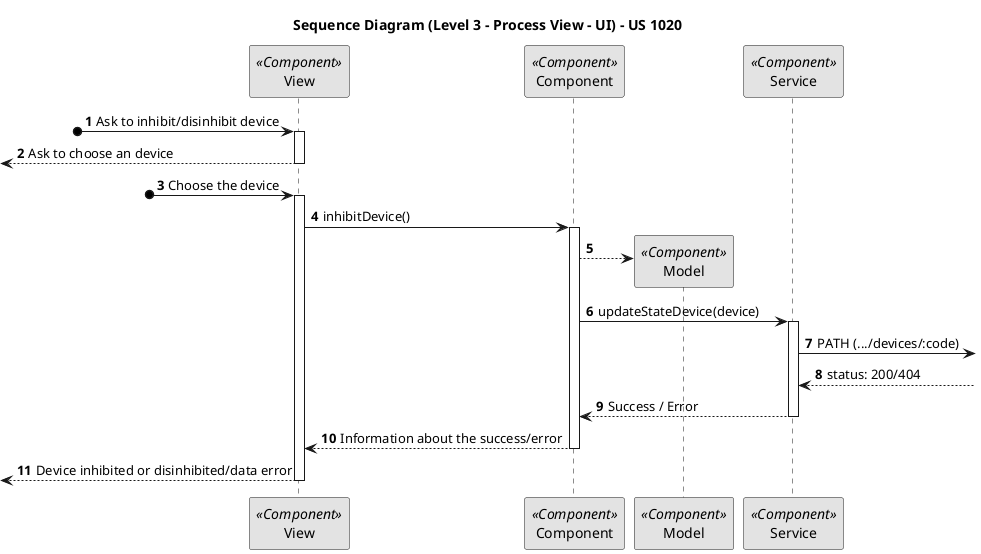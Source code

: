 @startuml
skinparam monochrome true
skinparam packageStyle rectangle
skinparam shadowing false

title Sequence Diagram (Level 3 - Process View - UI) - US 1020
autonumber

participant "View" as View <<Component>>
participant "Component" as Component <<Component>>
participant "Model" as Model <<Component>>
participant "Service" as Service <<Component>>

?o-> View : Ask to inhibit/disinhibit device
activate View
<-- View : Ask to choose an device
deactivate View

?o-> View : Choose the device
activate View
    View -> Component : inhibitDevice()
    activate Component
        Component --> Model** :
        Component -> Service : updateStateDevice(device)
        activate Service
            Service -> : PATH (.../devices/:code)
            Service <--: status: 200/404
            Service --> Component : Success / Error
        deactivate Service

        Component --> View : Information about the success/error
    deactivate Component
<-- View : Device inhibited or disinhibited/data error
deactivate View

@enduml
